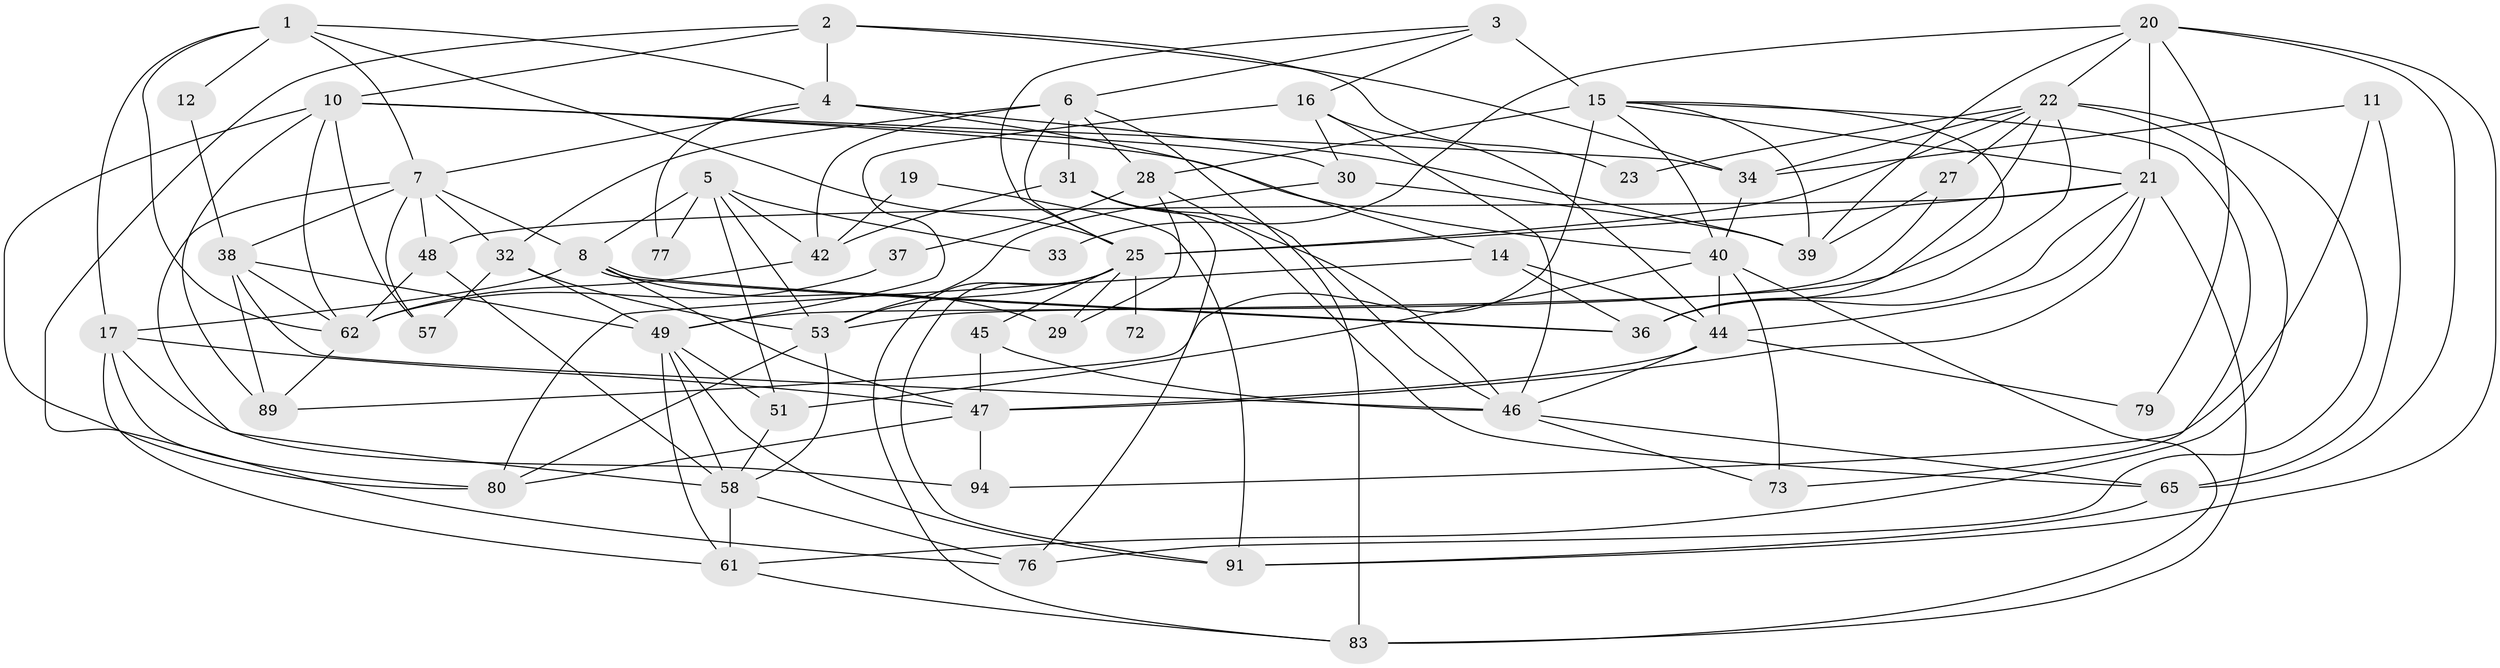 // Generated by graph-tools (version 1.1) at 2025/52/02/27/25 19:52:01]
// undirected, 58 vertices, 148 edges
graph export_dot {
graph [start="1"]
  node [color=gray90,style=filled];
  1;
  2 [super="+63"];
  3 [super="+87"];
  4 [super="+9"];
  5 [super="+13"];
  6 [super="+85"];
  7 [super="+71"];
  8 [super="+54"];
  10 [super="+86"];
  11 [super="+64"];
  12;
  14 [super="+90"];
  15 [super="+26"];
  16 [super="+24"];
  17 [super="+18"];
  19;
  20 [super="+70"];
  21 [super="+60"];
  22 [super="+55"];
  23;
  25 [super="+81"];
  27;
  28;
  29;
  30 [super="+35"];
  31 [super="+50"];
  32 [super="+68"];
  33;
  34;
  36 [super="+59"];
  37;
  38 [super="+66"];
  39 [super="+41"];
  40 [super="+43"];
  42 [super="+67"];
  44 [super="+88"];
  45;
  46 [super="+95"];
  47 [super="+52"];
  48;
  49 [super="+69"];
  51 [super="+56"];
  53 [super="+75"];
  57;
  58 [super="+84"];
  61;
  62 [super="+82"];
  65 [super="+74"];
  72;
  73;
  76 [super="+78"];
  77;
  79;
  80;
  83 [super="+93"];
  89 [super="+92"];
  91;
  94;
  1 -- 25;
  1 -- 7;
  1 -- 12;
  1 -- 17;
  1 -- 62;
  1 -- 4;
  2 -- 10;
  2 -- 23;
  2 -- 76;
  2 -- 34;
  2 -- 4;
  3 -- 6;
  3 -- 15 [weight=3];
  3 -- 16;
  3 -- 25;
  4 -- 7;
  4 -- 77;
  4 -- 39;
  4 -- 14;
  5 -- 51 [weight=2];
  5 -- 33;
  5 -- 42;
  5 -- 77;
  5 -- 53;
  5 -- 8;
  6 -- 83;
  6 -- 32;
  6 -- 25;
  6 -- 42;
  6 -- 28;
  6 -- 31;
  7 -- 38;
  7 -- 48;
  7 -- 8;
  7 -- 57;
  7 -- 32;
  7 -- 58;
  8 -- 36;
  8 -- 36;
  8 -- 17;
  8 -- 47;
  8 -- 29;
  10 -- 34;
  10 -- 80;
  10 -- 57;
  10 -- 30;
  10 -- 62;
  10 -- 40;
  10 -- 89;
  11 -- 34;
  11 -- 94;
  11 -- 65;
  12 -- 38;
  14 -- 36;
  14 -- 44;
  14 -- 80;
  15 -- 21;
  15 -- 28;
  15 -- 73;
  15 -- 36;
  15 -- 40;
  15 -- 89;
  15 -- 39;
  16 -- 46;
  16 -- 49;
  16 -- 30;
  16 -- 44;
  17 -- 61;
  17 -- 47;
  17 -- 80;
  17 -- 94;
  19 -- 91;
  19 -- 42;
  20 -- 22;
  20 -- 33;
  20 -- 65;
  20 -- 21;
  20 -- 91;
  20 -- 79;
  20 -- 39;
  21 -- 47;
  21 -- 48;
  21 -- 83;
  21 -- 36;
  21 -- 25;
  21 -- 44;
  22 -- 36;
  22 -- 53;
  22 -- 23;
  22 -- 76;
  22 -- 34;
  22 -- 27;
  22 -- 61;
  22 -- 25;
  25 -- 91;
  25 -- 29;
  25 -- 72 [weight=2];
  25 -- 83;
  25 -- 53;
  25 -- 45;
  27 -- 49;
  27 -- 39;
  28 -- 29;
  28 -- 37;
  28 -- 46;
  30 -- 53;
  30 -- 39;
  31 -- 46;
  31 -- 42;
  31 -- 76;
  31 -- 65;
  32 -- 57;
  32 -- 49;
  32 -- 53;
  34 -- 40;
  37 -- 62;
  38 -- 62;
  38 -- 49;
  38 -- 89 [weight=2];
  38 -- 46;
  40 -- 73;
  40 -- 83;
  40 -- 51;
  40 -- 44;
  42 -- 62;
  44 -- 47;
  44 -- 79;
  44 -- 46;
  45 -- 46;
  45 -- 47;
  46 -- 73;
  46 -- 65;
  47 -- 80;
  47 -- 94;
  48 -- 62;
  48 -- 58;
  49 -- 51;
  49 -- 61;
  49 -- 91;
  49 -- 58;
  51 -- 58;
  53 -- 80;
  53 -- 58;
  58 -- 61;
  58 -- 76;
  61 -- 83;
  62 -- 89;
  65 -- 91;
}
